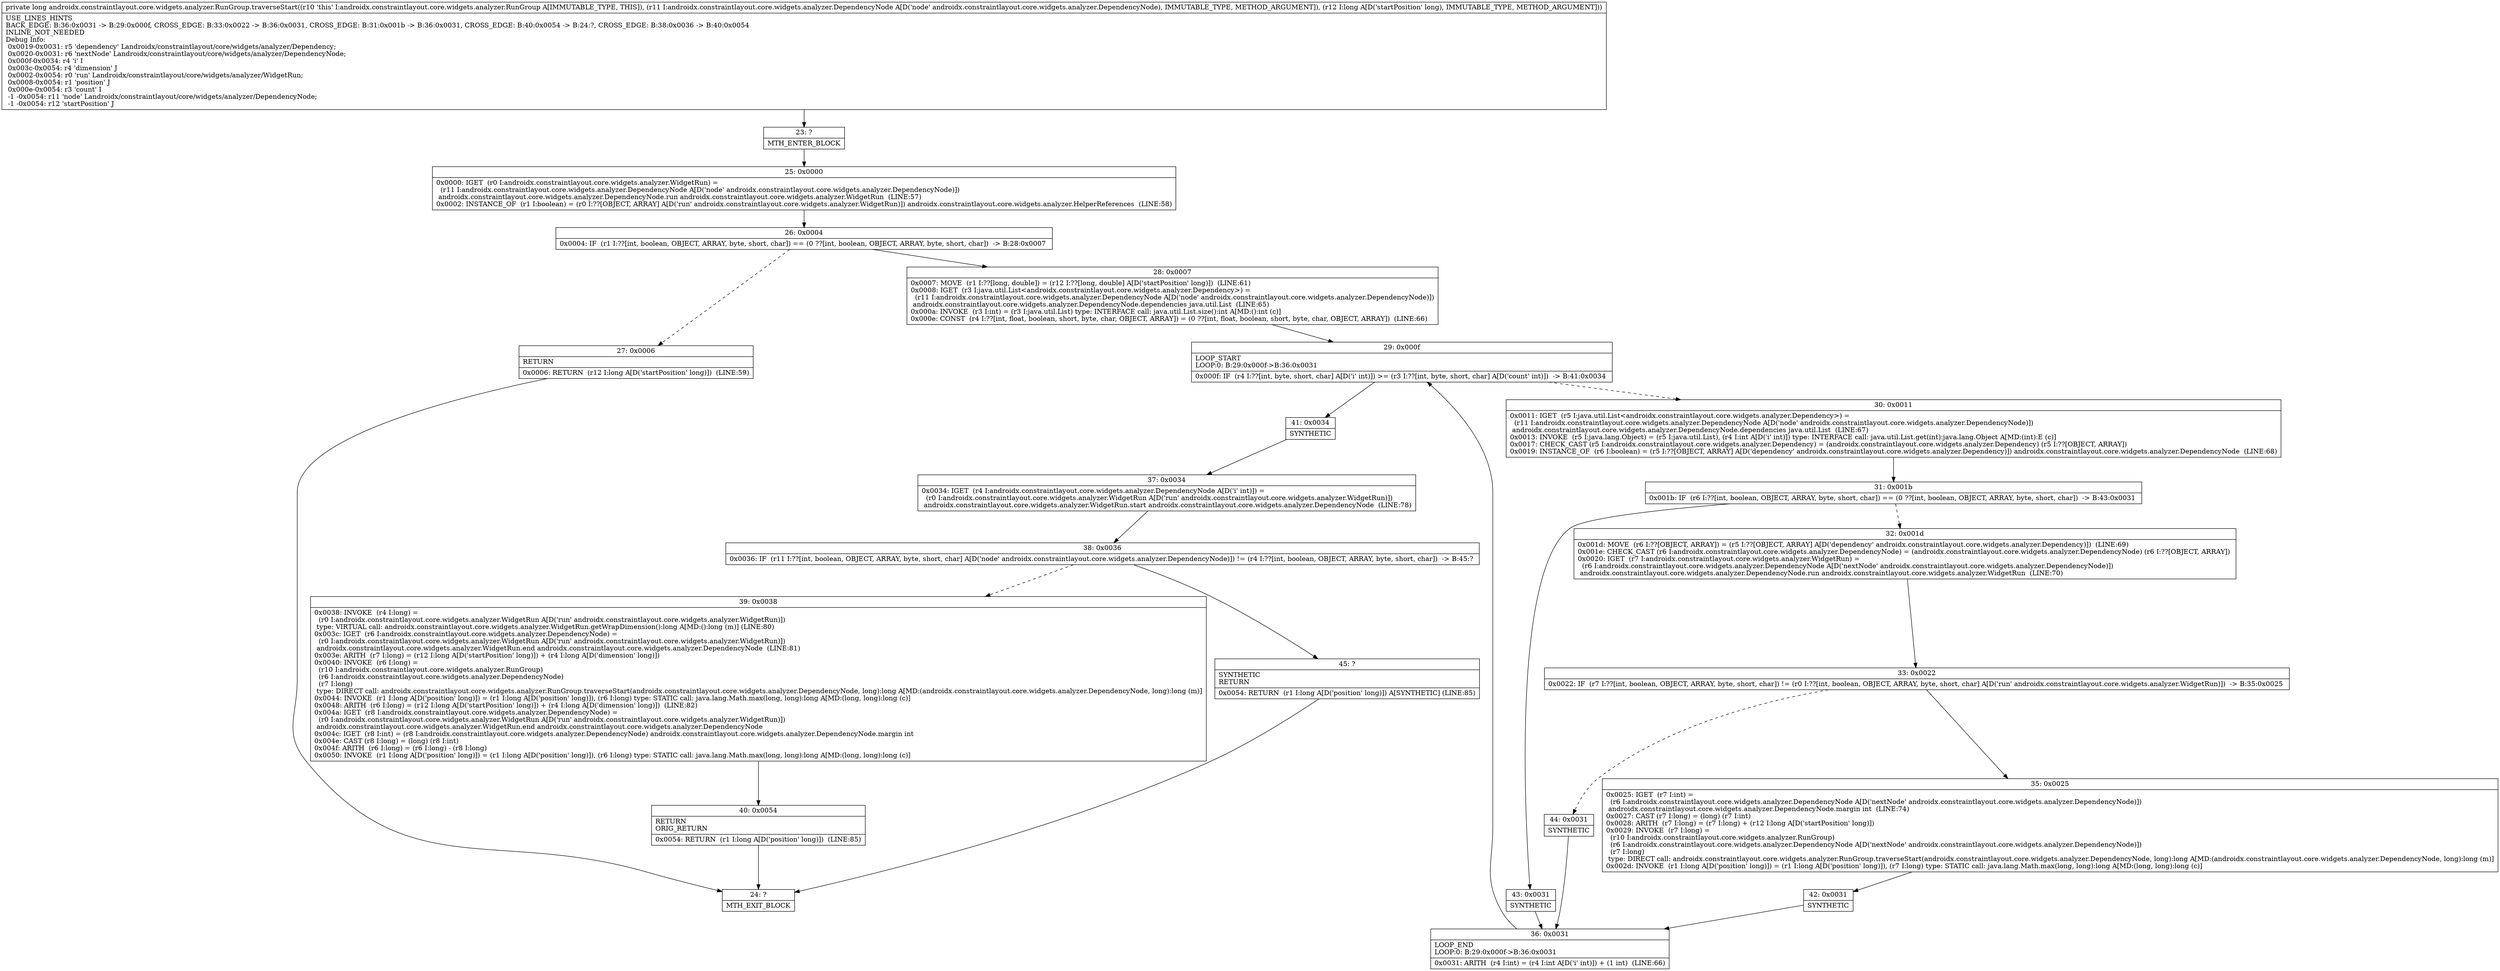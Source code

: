 digraph "CFG forandroidx.constraintlayout.core.widgets.analyzer.RunGroup.traverseStart(Landroidx\/constraintlayout\/core\/widgets\/analyzer\/DependencyNode;J)J" {
Node_23 [shape=record,label="{23\:\ ?|MTH_ENTER_BLOCK\l}"];
Node_25 [shape=record,label="{25\:\ 0x0000|0x0000: IGET  (r0 I:androidx.constraintlayout.core.widgets.analyzer.WidgetRun) = \l  (r11 I:androidx.constraintlayout.core.widgets.analyzer.DependencyNode A[D('node' androidx.constraintlayout.core.widgets.analyzer.DependencyNode)])\l androidx.constraintlayout.core.widgets.analyzer.DependencyNode.run androidx.constraintlayout.core.widgets.analyzer.WidgetRun  (LINE:57)\l0x0002: INSTANCE_OF  (r1 I:boolean) = (r0 I:??[OBJECT, ARRAY] A[D('run' androidx.constraintlayout.core.widgets.analyzer.WidgetRun)]) androidx.constraintlayout.core.widgets.analyzer.HelperReferences  (LINE:58)\l}"];
Node_26 [shape=record,label="{26\:\ 0x0004|0x0004: IF  (r1 I:??[int, boolean, OBJECT, ARRAY, byte, short, char]) == (0 ??[int, boolean, OBJECT, ARRAY, byte, short, char])  \-\> B:28:0x0007 \l}"];
Node_27 [shape=record,label="{27\:\ 0x0006|RETURN\l|0x0006: RETURN  (r12 I:long A[D('startPosition' long)])  (LINE:59)\l}"];
Node_24 [shape=record,label="{24\:\ ?|MTH_EXIT_BLOCK\l}"];
Node_28 [shape=record,label="{28\:\ 0x0007|0x0007: MOVE  (r1 I:??[long, double]) = (r12 I:??[long, double] A[D('startPosition' long)])  (LINE:61)\l0x0008: IGET  (r3 I:java.util.List\<androidx.constraintlayout.core.widgets.analyzer.Dependency\>) = \l  (r11 I:androidx.constraintlayout.core.widgets.analyzer.DependencyNode A[D('node' androidx.constraintlayout.core.widgets.analyzer.DependencyNode)])\l androidx.constraintlayout.core.widgets.analyzer.DependencyNode.dependencies java.util.List  (LINE:65)\l0x000a: INVOKE  (r3 I:int) = (r3 I:java.util.List) type: INTERFACE call: java.util.List.size():int A[MD:():int (c)]\l0x000e: CONST  (r4 I:??[int, float, boolean, short, byte, char, OBJECT, ARRAY]) = (0 ??[int, float, boolean, short, byte, char, OBJECT, ARRAY])  (LINE:66)\l}"];
Node_29 [shape=record,label="{29\:\ 0x000f|LOOP_START\lLOOP:0: B:29:0x000f\-\>B:36:0x0031\l|0x000f: IF  (r4 I:??[int, byte, short, char] A[D('i' int)]) \>= (r3 I:??[int, byte, short, char] A[D('count' int)])  \-\> B:41:0x0034 \l}"];
Node_30 [shape=record,label="{30\:\ 0x0011|0x0011: IGET  (r5 I:java.util.List\<androidx.constraintlayout.core.widgets.analyzer.Dependency\>) = \l  (r11 I:androidx.constraintlayout.core.widgets.analyzer.DependencyNode A[D('node' androidx.constraintlayout.core.widgets.analyzer.DependencyNode)])\l androidx.constraintlayout.core.widgets.analyzer.DependencyNode.dependencies java.util.List  (LINE:67)\l0x0013: INVOKE  (r5 I:java.lang.Object) = (r5 I:java.util.List), (r4 I:int A[D('i' int)]) type: INTERFACE call: java.util.List.get(int):java.lang.Object A[MD:(int):E (c)]\l0x0017: CHECK_CAST (r5 I:androidx.constraintlayout.core.widgets.analyzer.Dependency) = (androidx.constraintlayout.core.widgets.analyzer.Dependency) (r5 I:??[OBJECT, ARRAY]) \l0x0019: INSTANCE_OF  (r6 I:boolean) = (r5 I:??[OBJECT, ARRAY] A[D('dependency' androidx.constraintlayout.core.widgets.analyzer.Dependency)]) androidx.constraintlayout.core.widgets.analyzer.DependencyNode  (LINE:68)\l}"];
Node_31 [shape=record,label="{31\:\ 0x001b|0x001b: IF  (r6 I:??[int, boolean, OBJECT, ARRAY, byte, short, char]) == (0 ??[int, boolean, OBJECT, ARRAY, byte, short, char])  \-\> B:43:0x0031 \l}"];
Node_32 [shape=record,label="{32\:\ 0x001d|0x001d: MOVE  (r6 I:??[OBJECT, ARRAY]) = (r5 I:??[OBJECT, ARRAY] A[D('dependency' androidx.constraintlayout.core.widgets.analyzer.Dependency)])  (LINE:69)\l0x001e: CHECK_CAST (r6 I:androidx.constraintlayout.core.widgets.analyzer.DependencyNode) = (androidx.constraintlayout.core.widgets.analyzer.DependencyNode) (r6 I:??[OBJECT, ARRAY]) \l0x0020: IGET  (r7 I:androidx.constraintlayout.core.widgets.analyzer.WidgetRun) = \l  (r6 I:androidx.constraintlayout.core.widgets.analyzer.DependencyNode A[D('nextNode' androidx.constraintlayout.core.widgets.analyzer.DependencyNode)])\l androidx.constraintlayout.core.widgets.analyzer.DependencyNode.run androidx.constraintlayout.core.widgets.analyzer.WidgetRun  (LINE:70)\l}"];
Node_33 [shape=record,label="{33\:\ 0x0022|0x0022: IF  (r7 I:??[int, boolean, OBJECT, ARRAY, byte, short, char]) != (r0 I:??[int, boolean, OBJECT, ARRAY, byte, short, char] A[D('run' androidx.constraintlayout.core.widgets.analyzer.WidgetRun)])  \-\> B:35:0x0025 \l}"];
Node_35 [shape=record,label="{35\:\ 0x0025|0x0025: IGET  (r7 I:int) = \l  (r6 I:androidx.constraintlayout.core.widgets.analyzer.DependencyNode A[D('nextNode' androidx.constraintlayout.core.widgets.analyzer.DependencyNode)])\l androidx.constraintlayout.core.widgets.analyzer.DependencyNode.margin int  (LINE:74)\l0x0027: CAST (r7 I:long) = (long) (r7 I:int) \l0x0028: ARITH  (r7 I:long) = (r7 I:long) + (r12 I:long A[D('startPosition' long)]) \l0x0029: INVOKE  (r7 I:long) = \l  (r10 I:androidx.constraintlayout.core.widgets.analyzer.RunGroup)\l  (r6 I:androidx.constraintlayout.core.widgets.analyzer.DependencyNode A[D('nextNode' androidx.constraintlayout.core.widgets.analyzer.DependencyNode)])\l  (r7 I:long)\l type: DIRECT call: androidx.constraintlayout.core.widgets.analyzer.RunGroup.traverseStart(androidx.constraintlayout.core.widgets.analyzer.DependencyNode, long):long A[MD:(androidx.constraintlayout.core.widgets.analyzer.DependencyNode, long):long (m)]\l0x002d: INVOKE  (r1 I:long A[D('position' long)]) = (r1 I:long A[D('position' long)]), (r7 I:long) type: STATIC call: java.lang.Math.max(long, long):long A[MD:(long, long):long (c)]\l}"];
Node_42 [shape=record,label="{42\:\ 0x0031|SYNTHETIC\l}"];
Node_36 [shape=record,label="{36\:\ 0x0031|LOOP_END\lLOOP:0: B:29:0x000f\-\>B:36:0x0031\l|0x0031: ARITH  (r4 I:int) = (r4 I:int A[D('i' int)]) + (1 int)  (LINE:66)\l}"];
Node_44 [shape=record,label="{44\:\ 0x0031|SYNTHETIC\l}"];
Node_43 [shape=record,label="{43\:\ 0x0031|SYNTHETIC\l}"];
Node_41 [shape=record,label="{41\:\ 0x0034|SYNTHETIC\l}"];
Node_37 [shape=record,label="{37\:\ 0x0034|0x0034: IGET  (r4 I:androidx.constraintlayout.core.widgets.analyzer.DependencyNode A[D('i' int)]) = \l  (r0 I:androidx.constraintlayout.core.widgets.analyzer.WidgetRun A[D('run' androidx.constraintlayout.core.widgets.analyzer.WidgetRun)])\l androidx.constraintlayout.core.widgets.analyzer.WidgetRun.start androidx.constraintlayout.core.widgets.analyzer.DependencyNode  (LINE:78)\l}"];
Node_38 [shape=record,label="{38\:\ 0x0036|0x0036: IF  (r11 I:??[int, boolean, OBJECT, ARRAY, byte, short, char] A[D('node' androidx.constraintlayout.core.widgets.analyzer.DependencyNode)]) != (r4 I:??[int, boolean, OBJECT, ARRAY, byte, short, char])  \-\> B:45:? \l}"];
Node_39 [shape=record,label="{39\:\ 0x0038|0x0038: INVOKE  (r4 I:long) = \l  (r0 I:androidx.constraintlayout.core.widgets.analyzer.WidgetRun A[D('run' androidx.constraintlayout.core.widgets.analyzer.WidgetRun)])\l type: VIRTUAL call: androidx.constraintlayout.core.widgets.analyzer.WidgetRun.getWrapDimension():long A[MD:():long (m)] (LINE:80)\l0x003c: IGET  (r6 I:androidx.constraintlayout.core.widgets.analyzer.DependencyNode) = \l  (r0 I:androidx.constraintlayout.core.widgets.analyzer.WidgetRun A[D('run' androidx.constraintlayout.core.widgets.analyzer.WidgetRun)])\l androidx.constraintlayout.core.widgets.analyzer.WidgetRun.end androidx.constraintlayout.core.widgets.analyzer.DependencyNode  (LINE:81)\l0x003e: ARITH  (r7 I:long) = (r12 I:long A[D('startPosition' long)]) + (r4 I:long A[D('dimension' long)]) \l0x0040: INVOKE  (r6 I:long) = \l  (r10 I:androidx.constraintlayout.core.widgets.analyzer.RunGroup)\l  (r6 I:androidx.constraintlayout.core.widgets.analyzer.DependencyNode)\l  (r7 I:long)\l type: DIRECT call: androidx.constraintlayout.core.widgets.analyzer.RunGroup.traverseStart(androidx.constraintlayout.core.widgets.analyzer.DependencyNode, long):long A[MD:(androidx.constraintlayout.core.widgets.analyzer.DependencyNode, long):long (m)]\l0x0044: INVOKE  (r1 I:long A[D('position' long)]) = (r1 I:long A[D('position' long)]), (r6 I:long) type: STATIC call: java.lang.Math.max(long, long):long A[MD:(long, long):long (c)]\l0x0048: ARITH  (r6 I:long) = (r12 I:long A[D('startPosition' long)]) + (r4 I:long A[D('dimension' long)])  (LINE:82)\l0x004a: IGET  (r8 I:androidx.constraintlayout.core.widgets.analyzer.DependencyNode) = \l  (r0 I:androidx.constraintlayout.core.widgets.analyzer.WidgetRun A[D('run' androidx.constraintlayout.core.widgets.analyzer.WidgetRun)])\l androidx.constraintlayout.core.widgets.analyzer.WidgetRun.end androidx.constraintlayout.core.widgets.analyzer.DependencyNode \l0x004c: IGET  (r8 I:int) = (r8 I:androidx.constraintlayout.core.widgets.analyzer.DependencyNode) androidx.constraintlayout.core.widgets.analyzer.DependencyNode.margin int \l0x004e: CAST (r8 I:long) = (long) (r8 I:int) \l0x004f: ARITH  (r6 I:long) = (r6 I:long) \- (r8 I:long) \l0x0050: INVOKE  (r1 I:long A[D('position' long)]) = (r1 I:long A[D('position' long)]), (r6 I:long) type: STATIC call: java.lang.Math.max(long, long):long A[MD:(long, long):long (c)]\l}"];
Node_40 [shape=record,label="{40\:\ 0x0054|RETURN\lORIG_RETURN\l|0x0054: RETURN  (r1 I:long A[D('position' long)])  (LINE:85)\l}"];
Node_45 [shape=record,label="{45\:\ ?|SYNTHETIC\lRETURN\l|0x0054: RETURN  (r1 I:long A[D('position' long)]) A[SYNTHETIC] (LINE:85)\l}"];
MethodNode[shape=record,label="{private long androidx.constraintlayout.core.widgets.analyzer.RunGroup.traverseStart((r10 'this' I:androidx.constraintlayout.core.widgets.analyzer.RunGroup A[IMMUTABLE_TYPE, THIS]), (r11 I:androidx.constraintlayout.core.widgets.analyzer.DependencyNode A[D('node' androidx.constraintlayout.core.widgets.analyzer.DependencyNode), IMMUTABLE_TYPE, METHOD_ARGUMENT]), (r12 I:long A[D('startPosition' long), IMMUTABLE_TYPE, METHOD_ARGUMENT]))  | USE_LINES_HINTS\lBACK_EDGE: B:36:0x0031 \-\> B:29:0x000f, CROSS_EDGE: B:33:0x0022 \-\> B:36:0x0031, CROSS_EDGE: B:31:0x001b \-\> B:36:0x0031, CROSS_EDGE: B:40:0x0054 \-\> B:24:?, CROSS_EDGE: B:38:0x0036 \-\> B:40:0x0054\lINLINE_NOT_NEEDED\lDebug Info:\l  0x0019\-0x0031: r5 'dependency' Landroidx\/constraintlayout\/core\/widgets\/analyzer\/Dependency;\l  0x0020\-0x0031: r6 'nextNode' Landroidx\/constraintlayout\/core\/widgets\/analyzer\/DependencyNode;\l  0x000f\-0x0034: r4 'i' I\l  0x003c\-0x0054: r4 'dimension' J\l  0x0002\-0x0054: r0 'run' Landroidx\/constraintlayout\/core\/widgets\/analyzer\/WidgetRun;\l  0x0008\-0x0054: r1 'position' J\l  0x000e\-0x0054: r3 'count' I\l  \-1 \-0x0054: r11 'node' Landroidx\/constraintlayout\/core\/widgets\/analyzer\/DependencyNode;\l  \-1 \-0x0054: r12 'startPosition' J\l}"];
MethodNode -> Node_23;Node_23 -> Node_25;
Node_25 -> Node_26;
Node_26 -> Node_27[style=dashed];
Node_26 -> Node_28;
Node_27 -> Node_24;
Node_28 -> Node_29;
Node_29 -> Node_30[style=dashed];
Node_29 -> Node_41;
Node_30 -> Node_31;
Node_31 -> Node_32[style=dashed];
Node_31 -> Node_43;
Node_32 -> Node_33;
Node_33 -> Node_35;
Node_33 -> Node_44[style=dashed];
Node_35 -> Node_42;
Node_42 -> Node_36;
Node_36 -> Node_29;
Node_44 -> Node_36;
Node_43 -> Node_36;
Node_41 -> Node_37;
Node_37 -> Node_38;
Node_38 -> Node_39[style=dashed];
Node_38 -> Node_45;
Node_39 -> Node_40;
Node_40 -> Node_24;
Node_45 -> Node_24;
}

